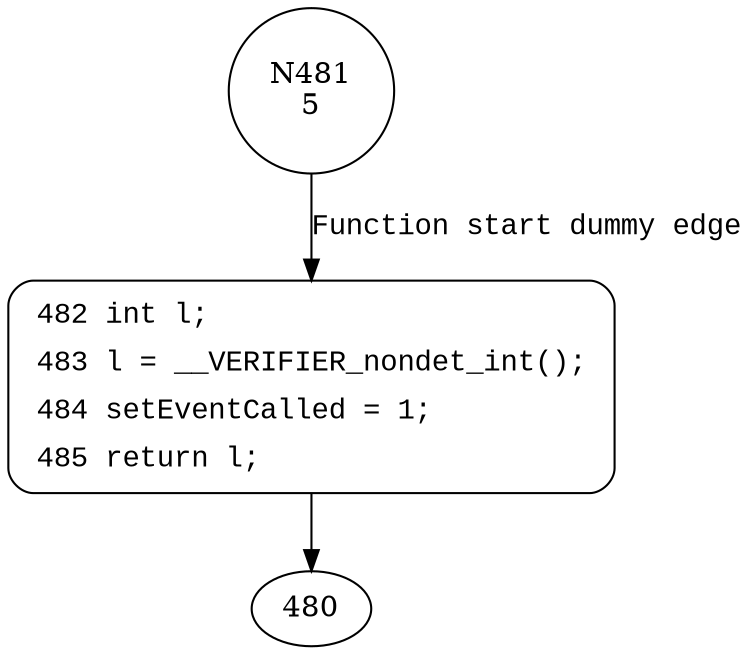 digraph KeSetEvent {
481 [shape="circle" label="N481\n5"]
482 [shape="circle" label="N482\n4"]
482 [style="filled,bold" penwidth="1" fillcolor="white" fontname="Courier New" shape="Mrecord" label=<<table border="0" cellborder="0" cellpadding="3" bgcolor="white"><tr><td align="right">482</td><td align="left">int l;</td></tr><tr><td align="right">483</td><td align="left">l = __VERIFIER_nondet_int();</td></tr><tr><td align="right">484</td><td align="left">setEventCalled = 1;</td></tr><tr><td align="right">485</td><td align="left">return l;</td></tr></table>>]
482 -> 480[label=""]
481 -> 482 [label="Function start dummy edge" fontname="Courier New"]
}